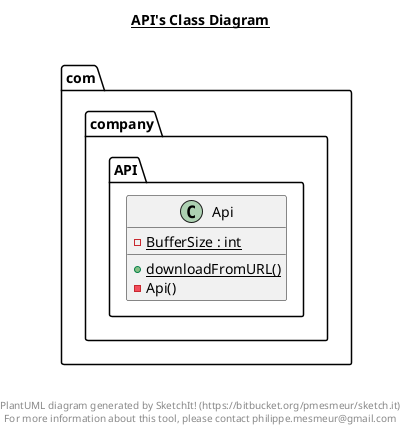 @startuml

title __API's Class Diagram__\n

  namespace com.company {
    namespace API {
      class com.company.API.Api {
          {static} - BufferSize : int
          {static} + downloadFromURL()
          - Api()
      }
    }
  }
  



right footer


PlantUML diagram generated by SketchIt! (https://bitbucket.org/pmesmeur/sketch.it)
For more information about this tool, please contact philippe.mesmeur@gmail.com
endfooter

@enduml
